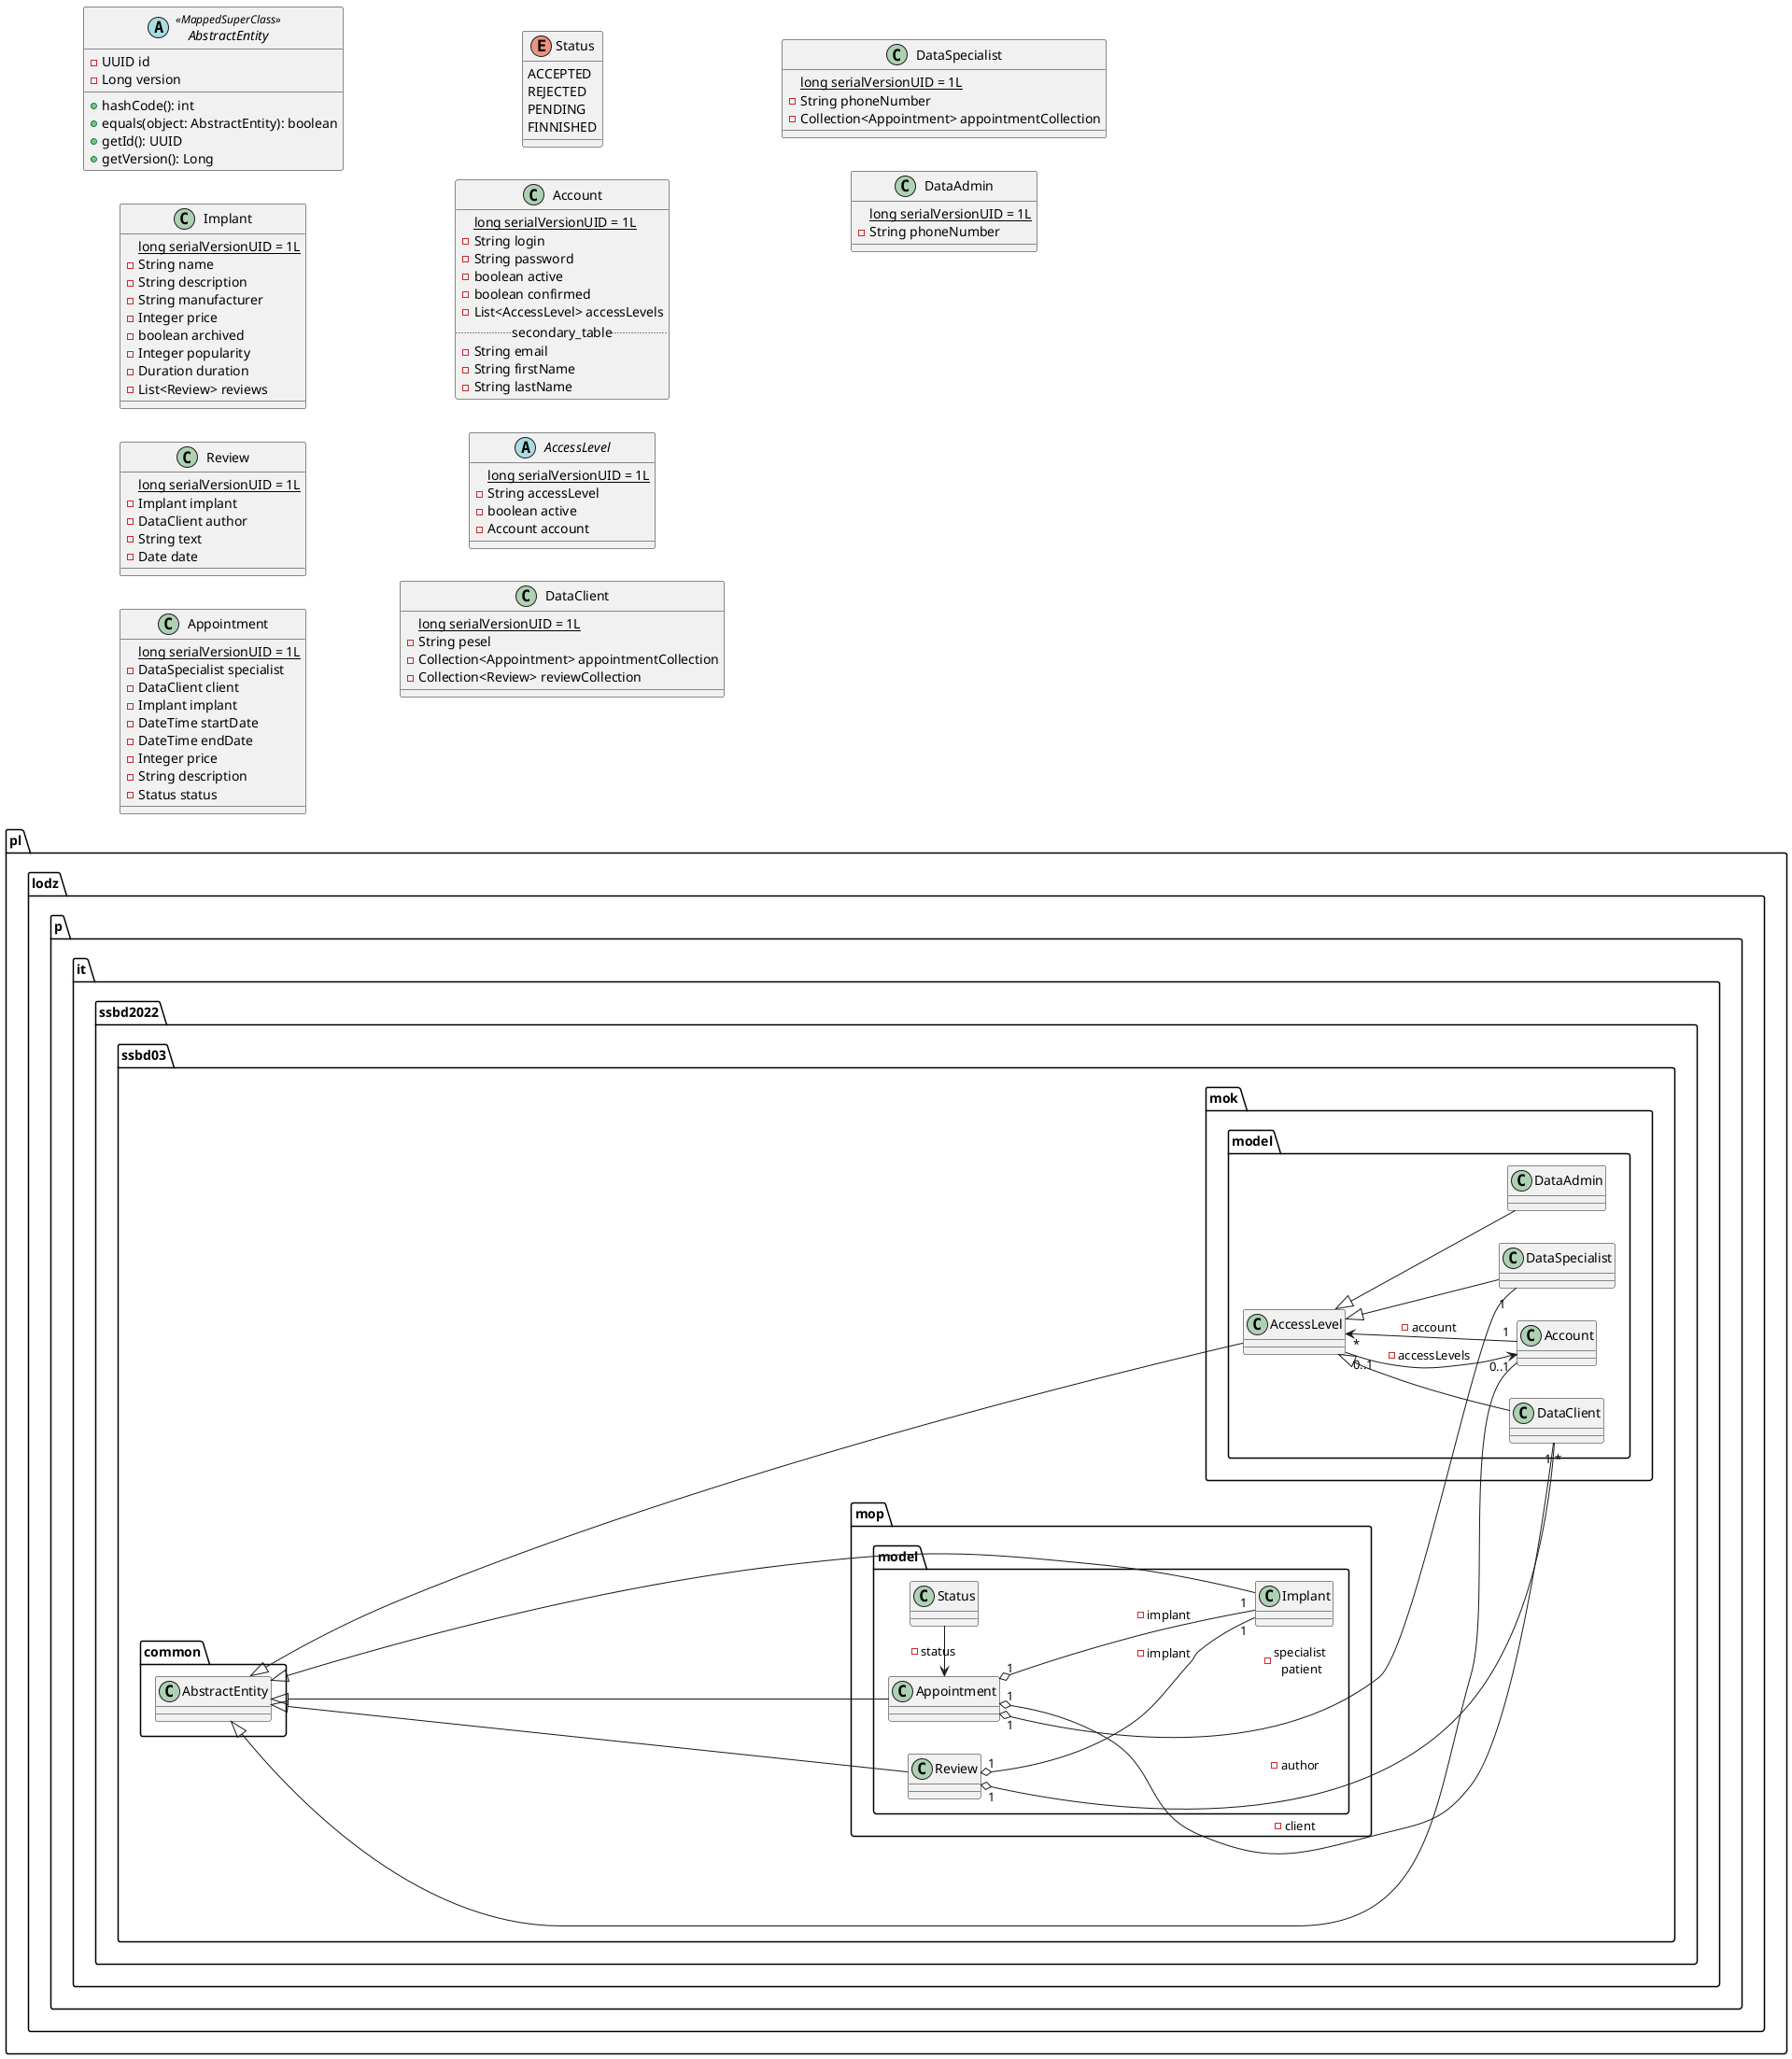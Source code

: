 @startuml model
left to right direction

package pl.lodz.p.it.ssbd2022.ssbd03.mok.model {
    AccessLevel "*" <-- "1" Account : - account
    Account "0..1" <-- "0..1" AccessLevel : - accessLevels

    AccessLevel <|-- DataClient
    AccessLevel <|-- DataSpecialist
    AccessLevel <|-- DataAdmin
}

package pl.lodz.p.it.ssbd2022.ssbd03.mop.model {
    Appointment "1" o- "1" DataSpecialist : - specialist \n patient
    Appointment "1" o- "1" DataClient : - client
    Appointment "1" o-- "1" Implant : - implant
    Review "1" o--- "*" DataClient : - author
    Review "1" o-- "1" Implant : - implant
    Appointment <- Status : - status
}

package pl.lodz.p.it.ssbd2022.ssbd03.common {
    AbstractEntity <|- Account 
    AbstractEntity <|-- AccessLevel
    AbstractEntity <|- Implant
    AbstractEntity <|--- Appointment
    AbstractEntity <|--- Review
}


abstract class AbstractEntity <<MappedSuperClass>> {
    -UUID id
    -Long version

    +hashCode(): int
    +equals(object: AbstractEntity): boolean
    +getId(): UUID
    +getVersion(): Long
}

class Implant {
    {static} long serialVersionUID = 1L
    -String name
    -String description
    -String manufacturer
    -Integer price
    -boolean archived
    -Integer popularity
    -Duration duration
    -List<Review> reviews
}

class Review {
    {static} long serialVersionUID = 1L
    -Implant implant
    -DataClient author
    -String text
    -Date date
}

class Appointment {
    {static} long serialVersionUID = 1L
    -DataSpecialist specialist
    -DataClient client
    -Implant implant
    -DateTime startDate
    -DateTime endDate
    -Integer price
    -String description
    -Status status
}

enum Status {
    ACCEPTED
    REJECTED
    PENDING
    FINNISHED
}

class Account {
    {static} long serialVersionUID = 1L
    -String login
    -String password
    -boolean active
    -boolean confirmed
    -List<AccessLevel> accessLevels
    .. secondary_table ..
    -String email
    -String firstName
    -String lastName
    ' --
    ' +Account()
    ' +Account(
    '     login: String,
    '     password: String,
    '     active: boolean,
    '     confirmed: boolean,
    '     accessLevels: List<AccessLevel>,
    '     email: String,
    '     firstName: String,
    '     lastName: String
    ' )
    ' +getLogin(): String
    ' +getPassword(): String
    ' +isActive(): boolean
    ' +isConfirmed(): boolean
    ' +getAccessLevels(): List<AccessLevel>
    ' +getEmail(): String
    ' +getFirstName(): String
    ' +getLastName(): String
    ' +setLogin(login: String): void
    ' +setPassword(password: String): void
    ' +setActive(active: boolean): void
    ' +setConfirmed(confirmed: boolean): void
    ' +setEmail(email: String): void
    ' +setFirstName(firstName: String): void
    ' +setLastName(lastName: String): void
    ' +toString(): String
}

abstract class AccessLevel {
    {static} long serialVersionUID = 1L
    -String accessLevel
    -boolean active
    -Account account
    ' --
    ' +getAccessLevel(): String
    ' +isActive(): boolean
    ' +getAccount(): Account
    ' +setAccessLevel(accessLevel: String): void
    ' +setActive(active: boolean): void
    ' +setAccount(account: Account): void
    ' +toString(): String
}

class DataClient {
    {static} long serialVersionUID = 1L
    -String pesel
    -Collection<Appointment> appointmentCollection
    -Collection<Review> reviewCollection
    ' --
    ' +DataClient()
    ' +getPesel(): String
    ' +setPesel(pesel: String): void
    ' +toString(): String
}

class DataSpecialist {
    {static} long serialVersionUID = 1L
    -String phoneNumber
    -Collection<Appointment> appointmentCollection
    ' --
    ' +DataDoctor()
    ' +getPhoneNumber(): String
    ' +setPhoneNumber(phoneNumber: String): void
    ' +toString(): String
}

class DataAdmin {
    {static} long serialVersionUID = 1L
    -String phoneNumber
    ' --
    ' +DataAdmin()
    ' +getPhoneNumber(): String
    ' +setPhoneNumber(phoneNumber: String): void
    ' +toString(): String
}

@enduml
